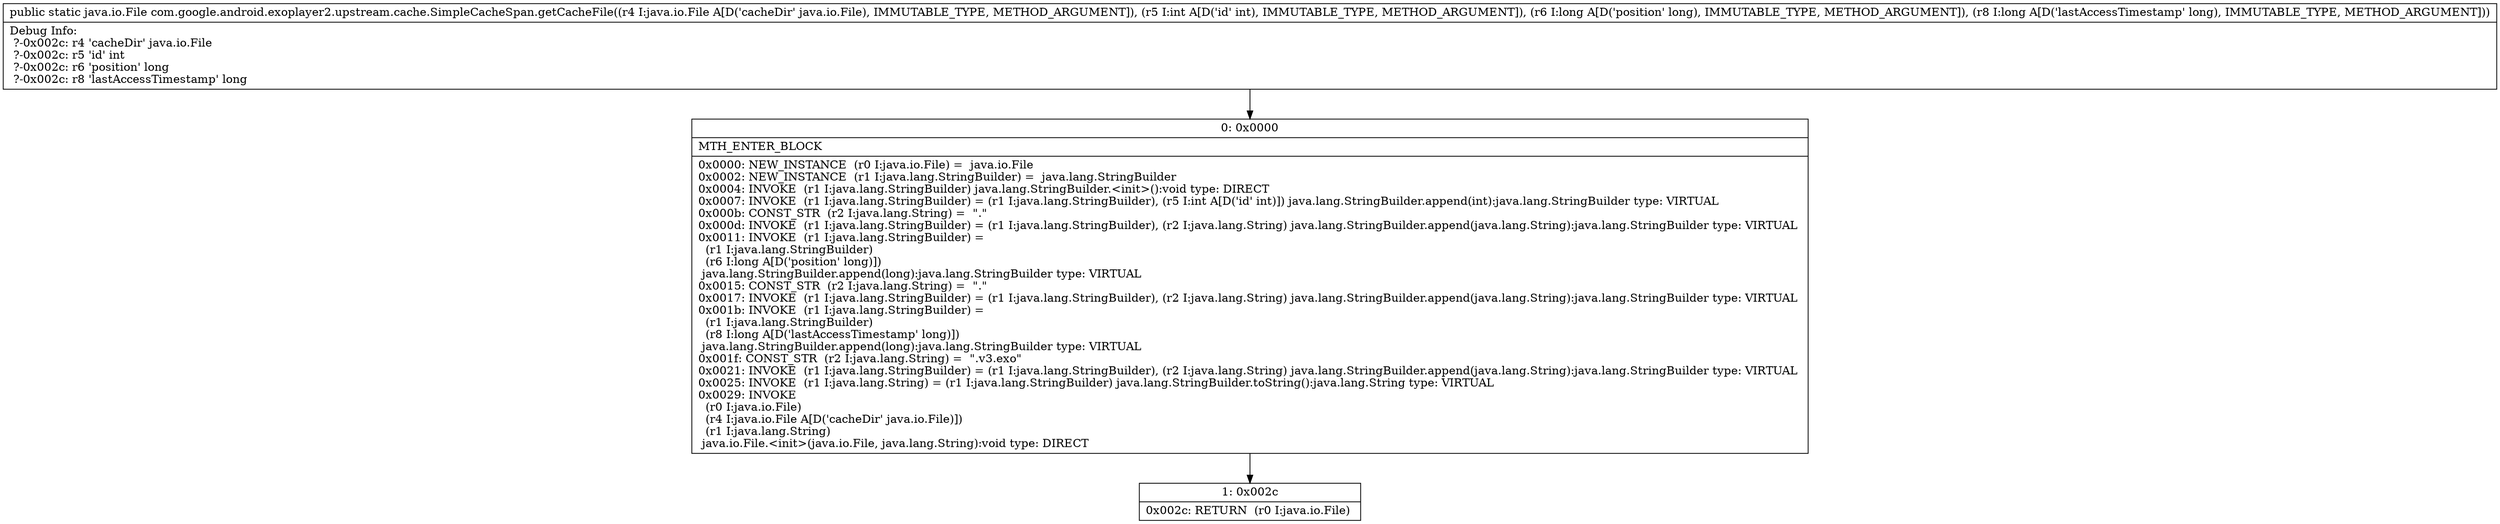 digraph "CFG forcom.google.android.exoplayer2.upstream.cache.SimpleCacheSpan.getCacheFile(Ljava\/io\/File;IJJ)Ljava\/io\/File;" {
Node_0 [shape=record,label="{0\:\ 0x0000|MTH_ENTER_BLOCK\l|0x0000: NEW_INSTANCE  (r0 I:java.io.File) =  java.io.File \l0x0002: NEW_INSTANCE  (r1 I:java.lang.StringBuilder) =  java.lang.StringBuilder \l0x0004: INVOKE  (r1 I:java.lang.StringBuilder) java.lang.StringBuilder.\<init\>():void type: DIRECT \l0x0007: INVOKE  (r1 I:java.lang.StringBuilder) = (r1 I:java.lang.StringBuilder), (r5 I:int A[D('id' int)]) java.lang.StringBuilder.append(int):java.lang.StringBuilder type: VIRTUAL \l0x000b: CONST_STR  (r2 I:java.lang.String) =  \".\" \l0x000d: INVOKE  (r1 I:java.lang.StringBuilder) = (r1 I:java.lang.StringBuilder), (r2 I:java.lang.String) java.lang.StringBuilder.append(java.lang.String):java.lang.StringBuilder type: VIRTUAL \l0x0011: INVOKE  (r1 I:java.lang.StringBuilder) = \l  (r1 I:java.lang.StringBuilder)\l  (r6 I:long A[D('position' long)])\l java.lang.StringBuilder.append(long):java.lang.StringBuilder type: VIRTUAL \l0x0015: CONST_STR  (r2 I:java.lang.String) =  \".\" \l0x0017: INVOKE  (r1 I:java.lang.StringBuilder) = (r1 I:java.lang.StringBuilder), (r2 I:java.lang.String) java.lang.StringBuilder.append(java.lang.String):java.lang.StringBuilder type: VIRTUAL \l0x001b: INVOKE  (r1 I:java.lang.StringBuilder) = \l  (r1 I:java.lang.StringBuilder)\l  (r8 I:long A[D('lastAccessTimestamp' long)])\l java.lang.StringBuilder.append(long):java.lang.StringBuilder type: VIRTUAL \l0x001f: CONST_STR  (r2 I:java.lang.String) =  \".v3.exo\" \l0x0021: INVOKE  (r1 I:java.lang.StringBuilder) = (r1 I:java.lang.StringBuilder), (r2 I:java.lang.String) java.lang.StringBuilder.append(java.lang.String):java.lang.StringBuilder type: VIRTUAL \l0x0025: INVOKE  (r1 I:java.lang.String) = (r1 I:java.lang.StringBuilder) java.lang.StringBuilder.toString():java.lang.String type: VIRTUAL \l0x0029: INVOKE  \l  (r0 I:java.io.File)\l  (r4 I:java.io.File A[D('cacheDir' java.io.File)])\l  (r1 I:java.lang.String)\l java.io.File.\<init\>(java.io.File, java.lang.String):void type: DIRECT \l}"];
Node_1 [shape=record,label="{1\:\ 0x002c|0x002c: RETURN  (r0 I:java.io.File) \l}"];
MethodNode[shape=record,label="{public static java.io.File com.google.android.exoplayer2.upstream.cache.SimpleCacheSpan.getCacheFile((r4 I:java.io.File A[D('cacheDir' java.io.File), IMMUTABLE_TYPE, METHOD_ARGUMENT]), (r5 I:int A[D('id' int), IMMUTABLE_TYPE, METHOD_ARGUMENT]), (r6 I:long A[D('position' long), IMMUTABLE_TYPE, METHOD_ARGUMENT]), (r8 I:long A[D('lastAccessTimestamp' long), IMMUTABLE_TYPE, METHOD_ARGUMENT]))  | Debug Info:\l  ?\-0x002c: r4 'cacheDir' java.io.File\l  ?\-0x002c: r5 'id' int\l  ?\-0x002c: r6 'position' long\l  ?\-0x002c: r8 'lastAccessTimestamp' long\l}"];
MethodNode -> Node_0;
Node_0 -> Node_1;
}

